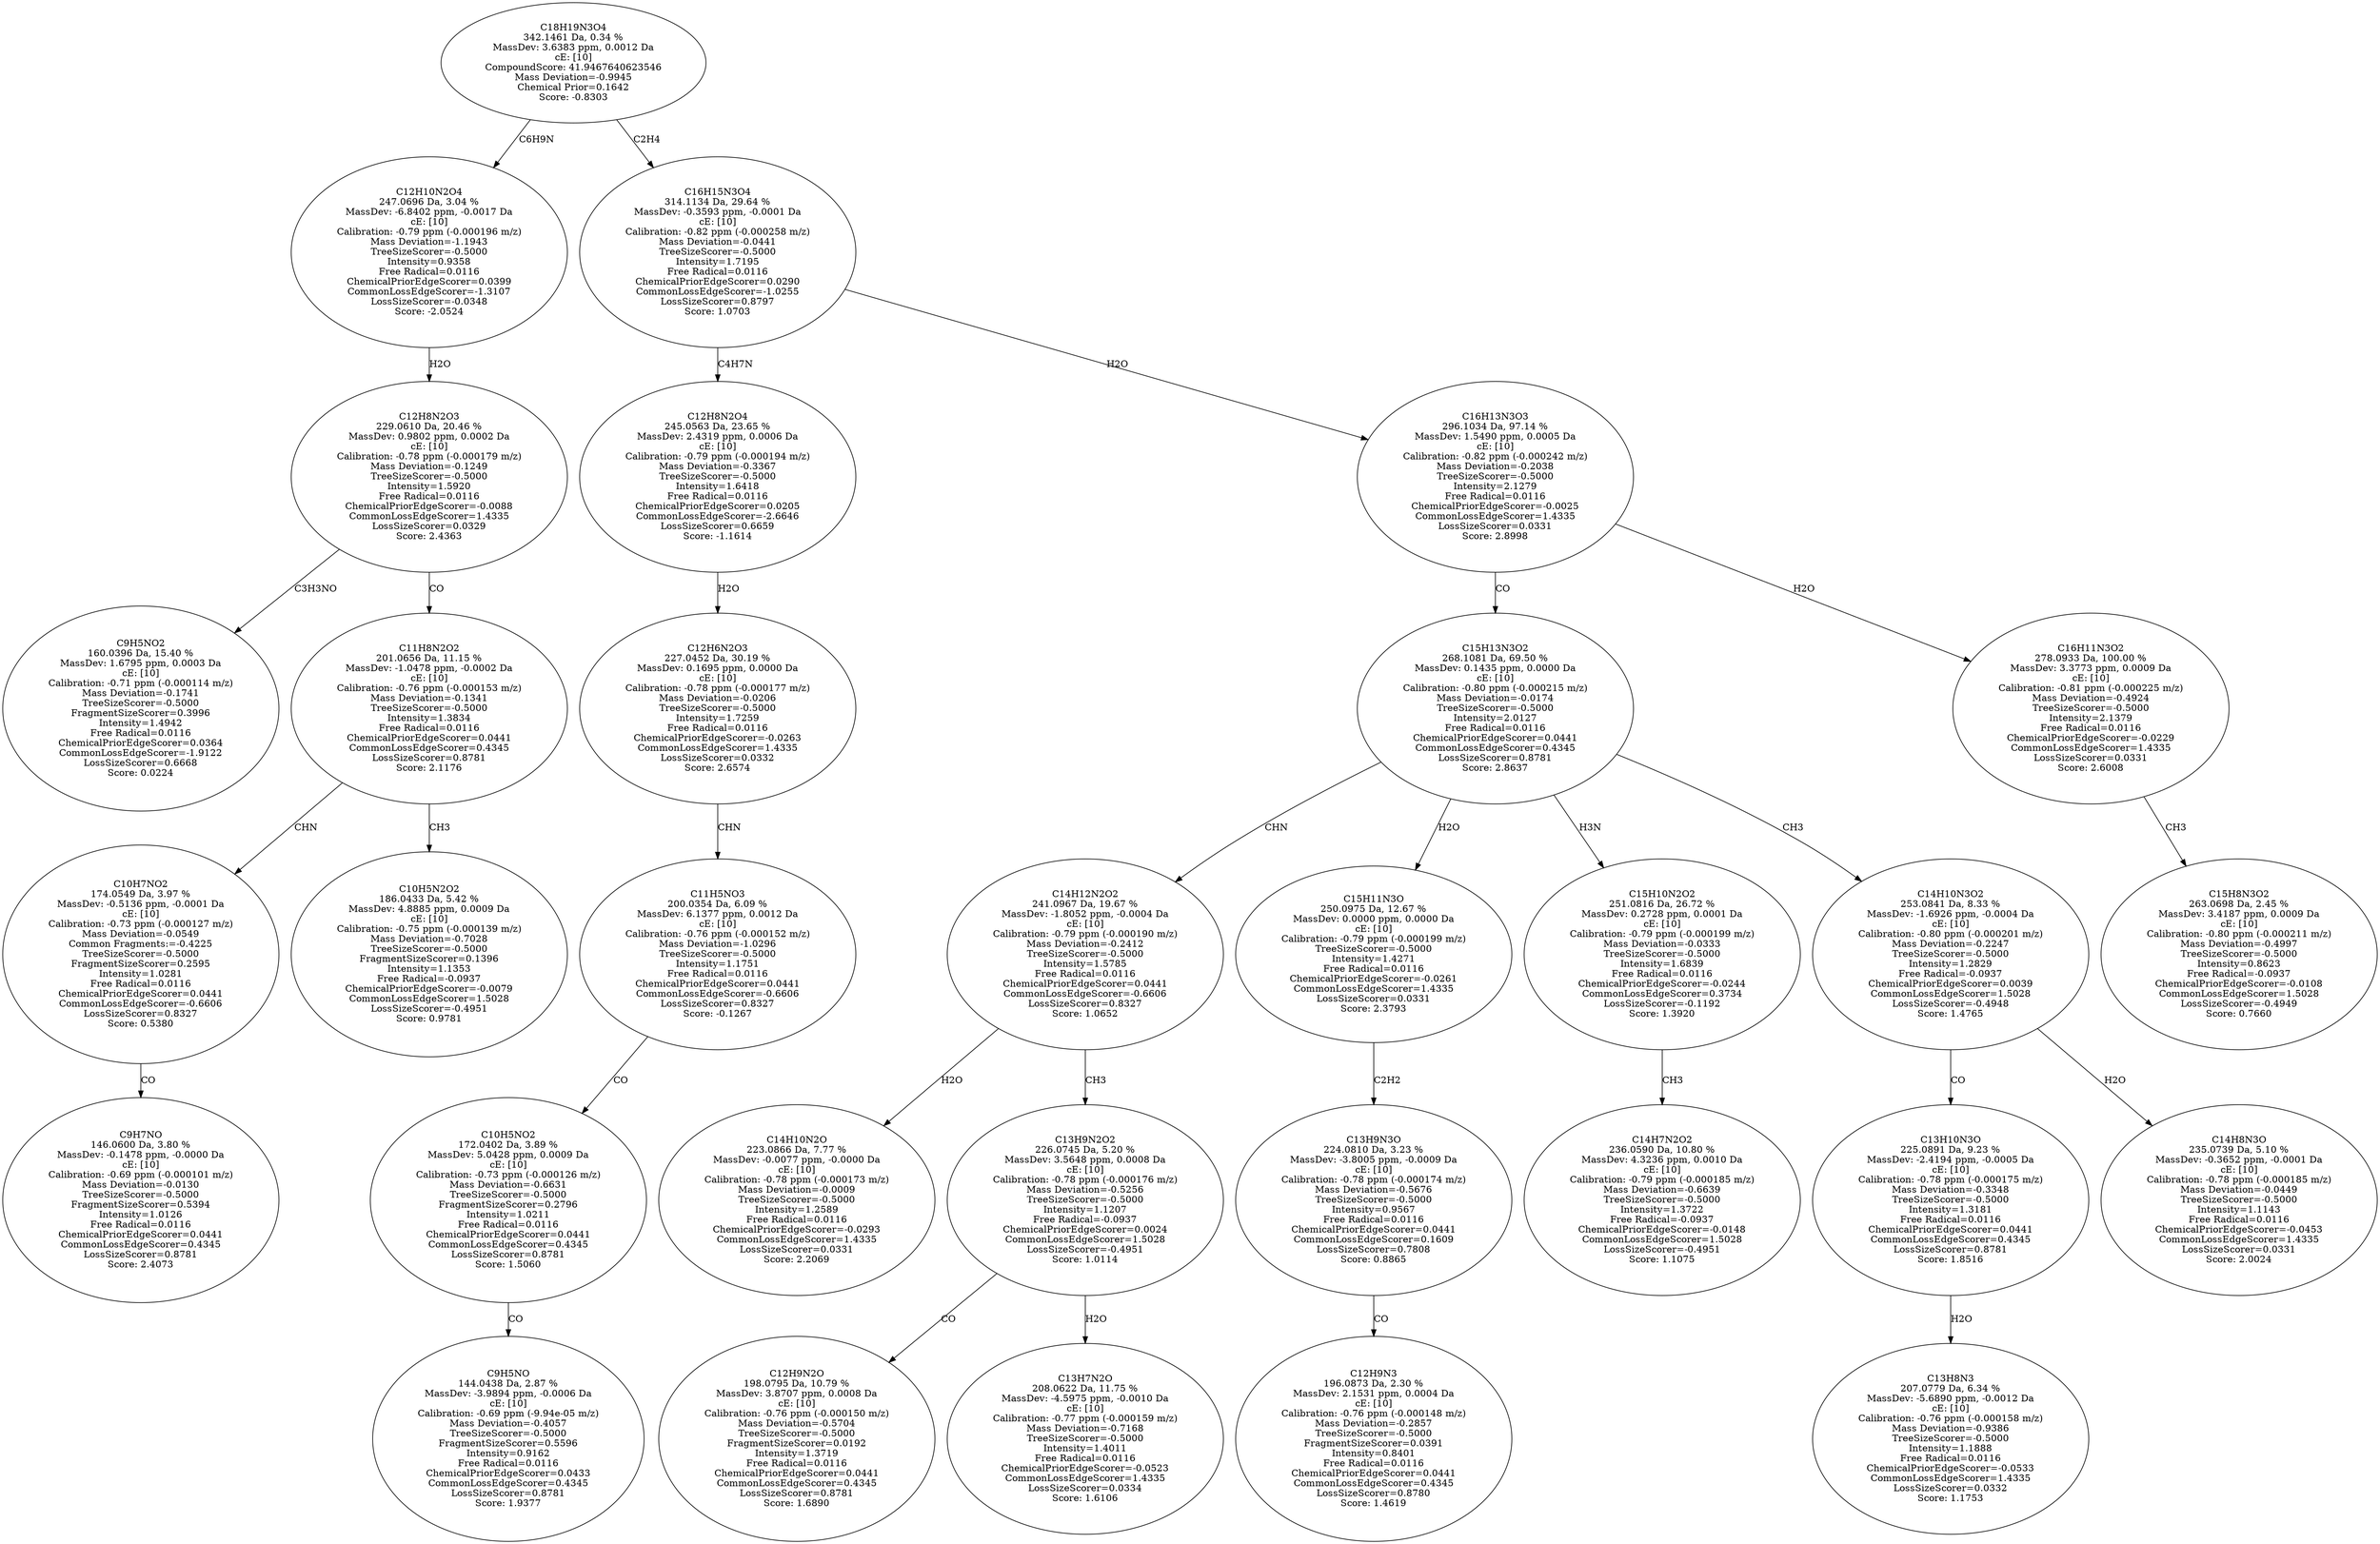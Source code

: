 strict digraph {
v1 [label="C9H5NO2\n160.0396 Da, 15.40 %\nMassDev: 1.6795 ppm, 0.0003 Da\ncE: [10]\nCalibration: -0.71 ppm (-0.000114 m/z)\nMass Deviation=-0.1741\nTreeSizeScorer=-0.5000\nFragmentSizeScorer=0.3996\nIntensity=1.4942\nFree Radical=0.0116\nChemicalPriorEdgeScorer=0.0364\nCommonLossEdgeScorer=-1.9122\nLossSizeScorer=0.6668\nScore: 0.0224"];
v2 [label="C9H7NO\n146.0600 Da, 3.80 %\nMassDev: -0.1478 ppm, -0.0000 Da\ncE: [10]\nCalibration: -0.69 ppm (-0.000101 m/z)\nMass Deviation=-0.0130\nTreeSizeScorer=-0.5000\nFragmentSizeScorer=0.5394\nIntensity=1.0126\nFree Radical=0.0116\nChemicalPriorEdgeScorer=0.0441\nCommonLossEdgeScorer=0.4345\nLossSizeScorer=0.8781\nScore: 2.4073"];
v3 [label="C10H7NO2\n174.0549 Da, 3.97 %\nMassDev: -0.5136 ppm, -0.0001 Da\ncE: [10]\nCalibration: -0.73 ppm (-0.000127 m/z)\nMass Deviation=-0.0549\nCommon Fragments:=-0.4225\nTreeSizeScorer=-0.5000\nFragmentSizeScorer=0.2595\nIntensity=1.0281\nFree Radical=0.0116\nChemicalPriorEdgeScorer=0.0441\nCommonLossEdgeScorer=-0.6606\nLossSizeScorer=0.8327\nScore: 0.5380"];
v4 [label="C10H5N2O2\n186.0433 Da, 5.42 %\nMassDev: 4.8885 ppm, 0.0009 Da\ncE: [10]\nCalibration: -0.75 ppm (-0.000139 m/z)\nMass Deviation=-0.7028\nTreeSizeScorer=-0.5000\nFragmentSizeScorer=0.1396\nIntensity=1.1353\nFree Radical=-0.0937\nChemicalPriorEdgeScorer=-0.0079\nCommonLossEdgeScorer=1.5028\nLossSizeScorer=-0.4951\nScore: 0.9781"];
v5 [label="C11H8N2O2\n201.0656 Da, 11.15 %\nMassDev: -1.0478 ppm, -0.0002 Da\ncE: [10]\nCalibration: -0.76 ppm (-0.000153 m/z)\nMass Deviation=-0.1341\nTreeSizeScorer=-0.5000\nIntensity=1.3834\nFree Radical=0.0116\nChemicalPriorEdgeScorer=0.0441\nCommonLossEdgeScorer=0.4345\nLossSizeScorer=0.8781\nScore: 2.1176"];
v6 [label="C12H8N2O3\n229.0610 Da, 20.46 %\nMassDev: 0.9802 ppm, 0.0002 Da\ncE: [10]\nCalibration: -0.78 ppm (-0.000179 m/z)\nMass Deviation=-0.1249\nTreeSizeScorer=-0.5000\nIntensity=1.5920\nFree Radical=0.0116\nChemicalPriorEdgeScorer=-0.0088\nCommonLossEdgeScorer=1.4335\nLossSizeScorer=0.0329\nScore: 2.4363"];
v7 [label="C12H10N2O4\n247.0696 Da, 3.04 %\nMassDev: -6.8402 ppm, -0.0017 Da\ncE: [10]\nCalibration: -0.79 ppm (-0.000196 m/z)\nMass Deviation=-1.1943\nTreeSizeScorer=-0.5000\nIntensity=0.9358\nFree Radical=0.0116\nChemicalPriorEdgeScorer=0.0399\nCommonLossEdgeScorer=-1.3107\nLossSizeScorer=-0.0348\nScore: -2.0524"];
v8 [label="C9H5NO\n144.0438 Da, 2.87 %\nMassDev: -3.9894 ppm, -0.0006 Da\ncE: [10]\nCalibration: -0.69 ppm (-9.94e-05 m/z)\nMass Deviation=-0.4057\nTreeSizeScorer=-0.5000\nFragmentSizeScorer=0.5596\nIntensity=0.9162\nFree Radical=0.0116\nChemicalPriorEdgeScorer=0.0433\nCommonLossEdgeScorer=0.4345\nLossSizeScorer=0.8781\nScore: 1.9377"];
v9 [label="C10H5NO2\n172.0402 Da, 3.89 %\nMassDev: 5.0428 ppm, 0.0009 Da\ncE: [10]\nCalibration: -0.73 ppm (-0.000126 m/z)\nMass Deviation=-0.6631\nTreeSizeScorer=-0.5000\nFragmentSizeScorer=0.2796\nIntensity=1.0211\nFree Radical=0.0116\nChemicalPriorEdgeScorer=0.0441\nCommonLossEdgeScorer=0.4345\nLossSizeScorer=0.8781\nScore: 1.5060"];
v10 [label="C11H5NO3\n200.0354 Da, 6.09 %\nMassDev: 6.1377 ppm, 0.0012 Da\ncE: [10]\nCalibration: -0.76 ppm (-0.000152 m/z)\nMass Deviation=-1.0296\nTreeSizeScorer=-0.5000\nIntensity=1.1751\nFree Radical=0.0116\nChemicalPriorEdgeScorer=0.0441\nCommonLossEdgeScorer=-0.6606\nLossSizeScorer=0.8327\nScore: -0.1267"];
v11 [label="C12H6N2O3\n227.0452 Da, 30.19 %\nMassDev: 0.1695 ppm, 0.0000 Da\ncE: [10]\nCalibration: -0.78 ppm (-0.000177 m/z)\nMass Deviation=-0.0206\nTreeSizeScorer=-0.5000\nIntensity=1.7259\nFree Radical=0.0116\nChemicalPriorEdgeScorer=-0.0263\nCommonLossEdgeScorer=1.4335\nLossSizeScorer=0.0332\nScore: 2.6574"];
v12 [label="C12H8N2O4\n245.0563 Da, 23.65 %\nMassDev: 2.4319 ppm, 0.0006 Da\ncE: [10]\nCalibration: -0.79 ppm (-0.000194 m/z)\nMass Deviation=-0.3367\nTreeSizeScorer=-0.5000\nIntensity=1.6418\nFree Radical=0.0116\nChemicalPriorEdgeScorer=0.0205\nCommonLossEdgeScorer=-2.6646\nLossSizeScorer=0.6659\nScore: -1.1614"];
v13 [label="C14H10N2O\n223.0866 Da, 7.77 %\nMassDev: -0.0077 ppm, -0.0000 Da\ncE: [10]\nCalibration: -0.78 ppm (-0.000173 m/z)\nMass Deviation=-0.0009\nTreeSizeScorer=-0.5000\nIntensity=1.2589\nFree Radical=0.0116\nChemicalPriorEdgeScorer=-0.0293\nCommonLossEdgeScorer=1.4335\nLossSizeScorer=0.0331\nScore: 2.2069"];
v14 [label="C12H9N2O\n198.0795 Da, 10.79 %\nMassDev: 3.8707 ppm, 0.0008 Da\ncE: [10]\nCalibration: -0.76 ppm (-0.000150 m/z)\nMass Deviation=-0.5704\nTreeSizeScorer=-0.5000\nFragmentSizeScorer=0.0192\nIntensity=1.3719\nFree Radical=0.0116\nChemicalPriorEdgeScorer=0.0441\nCommonLossEdgeScorer=0.4345\nLossSizeScorer=0.8781\nScore: 1.6890"];
v15 [label="C13H7N2O\n208.0622 Da, 11.75 %\nMassDev: -4.5975 ppm, -0.0010 Da\ncE: [10]\nCalibration: -0.77 ppm (-0.000159 m/z)\nMass Deviation=-0.7168\nTreeSizeScorer=-0.5000\nIntensity=1.4011\nFree Radical=0.0116\nChemicalPriorEdgeScorer=-0.0523\nCommonLossEdgeScorer=1.4335\nLossSizeScorer=0.0334\nScore: 1.6106"];
v16 [label="C13H9N2O2\n226.0745 Da, 5.20 %\nMassDev: 3.5648 ppm, 0.0008 Da\ncE: [10]\nCalibration: -0.78 ppm (-0.000176 m/z)\nMass Deviation=-0.5256\nTreeSizeScorer=-0.5000\nIntensity=1.1207\nFree Radical=-0.0937\nChemicalPriorEdgeScorer=0.0024\nCommonLossEdgeScorer=1.5028\nLossSizeScorer=-0.4951\nScore: 1.0114"];
v17 [label="C14H12N2O2\n241.0967 Da, 19.67 %\nMassDev: -1.8052 ppm, -0.0004 Da\ncE: [10]\nCalibration: -0.79 ppm (-0.000190 m/z)\nMass Deviation=-0.2412\nTreeSizeScorer=-0.5000\nIntensity=1.5785\nFree Radical=0.0116\nChemicalPriorEdgeScorer=0.0441\nCommonLossEdgeScorer=-0.6606\nLossSizeScorer=0.8327\nScore: 1.0652"];
v18 [label="C12H9N3\n196.0873 Da, 2.30 %\nMassDev: 2.1531 ppm, 0.0004 Da\ncE: [10]\nCalibration: -0.76 ppm (-0.000148 m/z)\nMass Deviation=-0.2857\nTreeSizeScorer=-0.5000\nFragmentSizeScorer=0.0391\nIntensity=0.8401\nFree Radical=0.0116\nChemicalPriorEdgeScorer=0.0441\nCommonLossEdgeScorer=0.4345\nLossSizeScorer=0.8780\nScore: 1.4619"];
v19 [label="C13H9N3O\n224.0810 Da, 3.23 %\nMassDev: -3.8005 ppm, -0.0009 Da\ncE: [10]\nCalibration: -0.78 ppm (-0.000174 m/z)\nMass Deviation=-0.5676\nTreeSizeScorer=-0.5000\nIntensity=0.9567\nFree Radical=0.0116\nChemicalPriorEdgeScorer=0.0441\nCommonLossEdgeScorer=0.1609\nLossSizeScorer=0.7808\nScore: 0.8865"];
v20 [label="C15H11N3O\n250.0975 Da, 12.67 %\nMassDev: 0.0000 ppm, 0.0000 Da\ncE: [10]\nCalibration: -0.79 ppm (-0.000199 m/z)\nTreeSizeScorer=-0.5000\nIntensity=1.4271\nFree Radical=0.0116\nChemicalPriorEdgeScorer=-0.0261\nCommonLossEdgeScorer=1.4335\nLossSizeScorer=0.0331\nScore: 2.3793"];
v21 [label="C14H7N2O2\n236.0590 Da, 10.80 %\nMassDev: 4.3236 ppm, 0.0010 Da\ncE: [10]\nCalibration: -0.79 ppm (-0.000185 m/z)\nMass Deviation=-0.6639\nTreeSizeScorer=-0.5000\nIntensity=1.3722\nFree Radical=-0.0937\nChemicalPriorEdgeScorer=-0.0148\nCommonLossEdgeScorer=1.5028\nLossSizeScorer=-0.4951\nScore: 1.1075"];
v22 [label="C15H10N2O2\n251.0816 Da, 26.72 %\nMassDev: 0.2728 ppm, 0.0001 Da\ncE: [10]\nCalibration: -0.79 ppm (-0.000199 m/z)\nMass Deviation=-0.0333\nTreeSizeScorer=-0.5000\nIntensity=1.6839\nFree Radical=0.0116\nChemicalPriorEdgeScorer=-0.0244\nCommonLossEdgeScorer=0.3734\nLossSizeScorer=-0.1192\nScore: 1.3920"];
v23 [label="C13H8N3\n207.0779 Da, 6.34 %\nMassDev: -5.6890 ppm, -0.0012 Da\ncE: [10]\nCalibration: -0.76 ppm (-0.000158 m/z)\nMass Deviation=-0.9386\nTreeSizeScorer=-0.5000\nIntensity=1.1888\nFree Radical=0.0116\nChemicalPriorEdgeScorer=-0.0533\nCommonLossEdgeScorer=1.4335\nLossSizeScorer=0.0332\nScore: 1.1753"];
v24 [label="C13H10N3O\n225.0891 Da, 9.23 %\nMassDev: -2.4194 ppm, -0.0005 Da\ncE: [10]\nCalibration: -0.78 ppm (-0.000175 m/z)\nMass Deviation=-0.3348\nTreeSizeScorer=-0.5000\nIntensity=1.3181\nFree Radical=0.0116\nChemicalPriorEdgeScorer=0.0441\nCommonLossEdgeScorer=0.4345\nLossSizeScorer=0.8781\nScore: 1.8516"];
v25 [label="C14H8N3O\n235.0739 Da, 5.10 %\nMassDev: -0.3652 ppm, -0.0001 Da\ncE: [10]\nCalibration: -0.78 ppm (-0.000185 m/z)\nMass Deviation=-0.0449\nTreeSizeScorer=-0.5000\nIntensity=1.1143\nFree Radical=0.0116\nChemicalPriorEdgeScorer=-0.0453\nCommonLossEdgeScorer=1.4335\nLossSizeScorer=0.0331\nScore: 2.0024"];
v26 [label="C14H10N3O2\n253.0841 Da, 8.33 %\nMassDev: -1.6926 ppm, -0.0004 Da\ncE: [10]\nCalibration: -0.80 ppm (-0.000201 m/z)\nMass Deviation=-0.2247\nTreeSizeScorer=-0.5000\nIntensity=1.2829\nFree Radical=-0.0937\nChemicalPriorEdgeScorer=0.0039\nCommonLossEdgeScorer=1.5028\nLossSizeScorer=-0.4948\nScore: 1.4765"];
v27 [label="C15H13N3O2\n268.1081 Da, 69.50 %\nMassDev: 0.1435 ppm, 0.0000 Da\ncE: [10]\nCalibration: -0.80 ppm (-0.000215 m/z)\nMass Deviation=-0.0174\nTreeSizeScorer=-0.5000\nIntensity=2.0127\nFree Radical=0.0116\nChemicalPriorEdgeScorer=0.0441\nCommonLossEdgeScorer=0.4345\nLossSizeScorer=0.8781\nScore: 2.8637"];
v28 [label="C15H8N3O2\n263.0698 Da, 2.45 %\nMassDev: 3.4187 ppm, 0.0009 Da\ncE: [10]\nCalibration: -0.80 ppm (-0.000211 m/z)\nMass Deviation=-0.4997\nTreeSizeScorer=-0.5000\nIntensity=0.8623\nFree Radical=-0.0937\nChemicalPriorEdgeScorer=-0.0108\nCommonLossEdgeScorer=1.5028\nLossSizeScorer=-0.4949\nScore: 0.7660"];
v29 [label="C16H11N3O2\n278.0933 Da, 100.00 %\nMassDev: 3.3773 ppm, 0.0009 Da\ncE: [10]\nCalibration: -0.81 ppm (-0.000225 m/z)\nMass Deviation=-0.4924\nTreeSizeScorer=-0.5000\nIntensity=2.1379\nFree Radical=0.0116\nChemicalPriorEdgeScorer=-0.0229\nCommonLossEdgeScorer=1.4335\nLossSizeScorer=0.0331\nScore: 2.6008"];
v30 [label="C16H13N3O3\n296.1034 Da, 97.14 %\nMassDev: 1.5490 ppm, 0.0005 Da\ncE: [10]\nCalibration: -0.82 ppm (-0.000242 m/z)\nMass Deviation=-0.2038\nTreeSizeScorer=-0.5000\nIntensity=2.1279\nFree Radical=0.0116\nChemicalPriorEdgeScorer=-0.0025\nCommonLossEdgeScorer=1.4335\nLossSizeScorer=0.0331\nScore: 2.8998"];
v31 [label="C16H15N3O4\n314.1134 Da, 29.64 %\nMassDev: -0.3593 ppm, -0.0001 Da\ncE: [10]\nCalibration: -0.82 ppm (-0.000258 m/z)\nMass Deviation=-0.0441\nTreeSizeScorer=-0.5000\nIntensity=1.7195\nFree Radical=0.0116\nChemicalPriorEdgeScorer=0.0290\nCommonLossEdgeScorer=-1.0255\nLossSizeScorer=0.8797\nScore: 1.0703"];
v32 [label="C18H19N3O4\n342.1461 Da, 0.34 %\nMassDev: 3.6383 ppm, 0.0012 Da\ncE: [10]\nCompoundScore: 41.9467640623546\nMass Deviation=-0.9945\nChemical Prior=0.1642\nScore: -0.8303"];
v6 -> v1 [label="C3H3NO"];
v3 -> v2 [label="CO"];
v5 -> v3 [label="CHN"];
v5 -> v4 [label="CH3"];
v6 -> v5 [label="CO"];
v7 -> v6 [label="H2O"];
v32 -> v7 [label="C6H9N"];
v9 -> v8 [label="CO"];
v10 -> v9 [label="CO"];
v11 -> v10 [label="CHN"];
v12 -> v11 [label="H2O"];
v31 -> v12 [label="C4H7N"];
v17 -> v13 [label="H2O"];
v16 -> v14 [label="CO"];
v16 -> v15 [label="H2O"];
v17 -> v16 [label="CH3"];
v27 -> v17 [label="CHN"];
v19 -> v18 [label="CO"];
v20 -> v19 [label="C2H2"];
v27 -> v20 [label="H2O"];
v22 -> v21 [label="CH3"];
v27 -> v22 [label="H3N"];
v24 -> v23 [label="H2O"];
v26 -> v24 [label="CO"];
v26 -> v25 [label="H2O"];
v27 -> v26 [label="CH3"];
v30 -> v27 [label="CO"];
v29 -> v28 [label="CH3"];
v30 -> v29 [label="H2O"];
v31 -> v30 [label="H2O"];
v32 -> v31 [label="C2H4"];
}